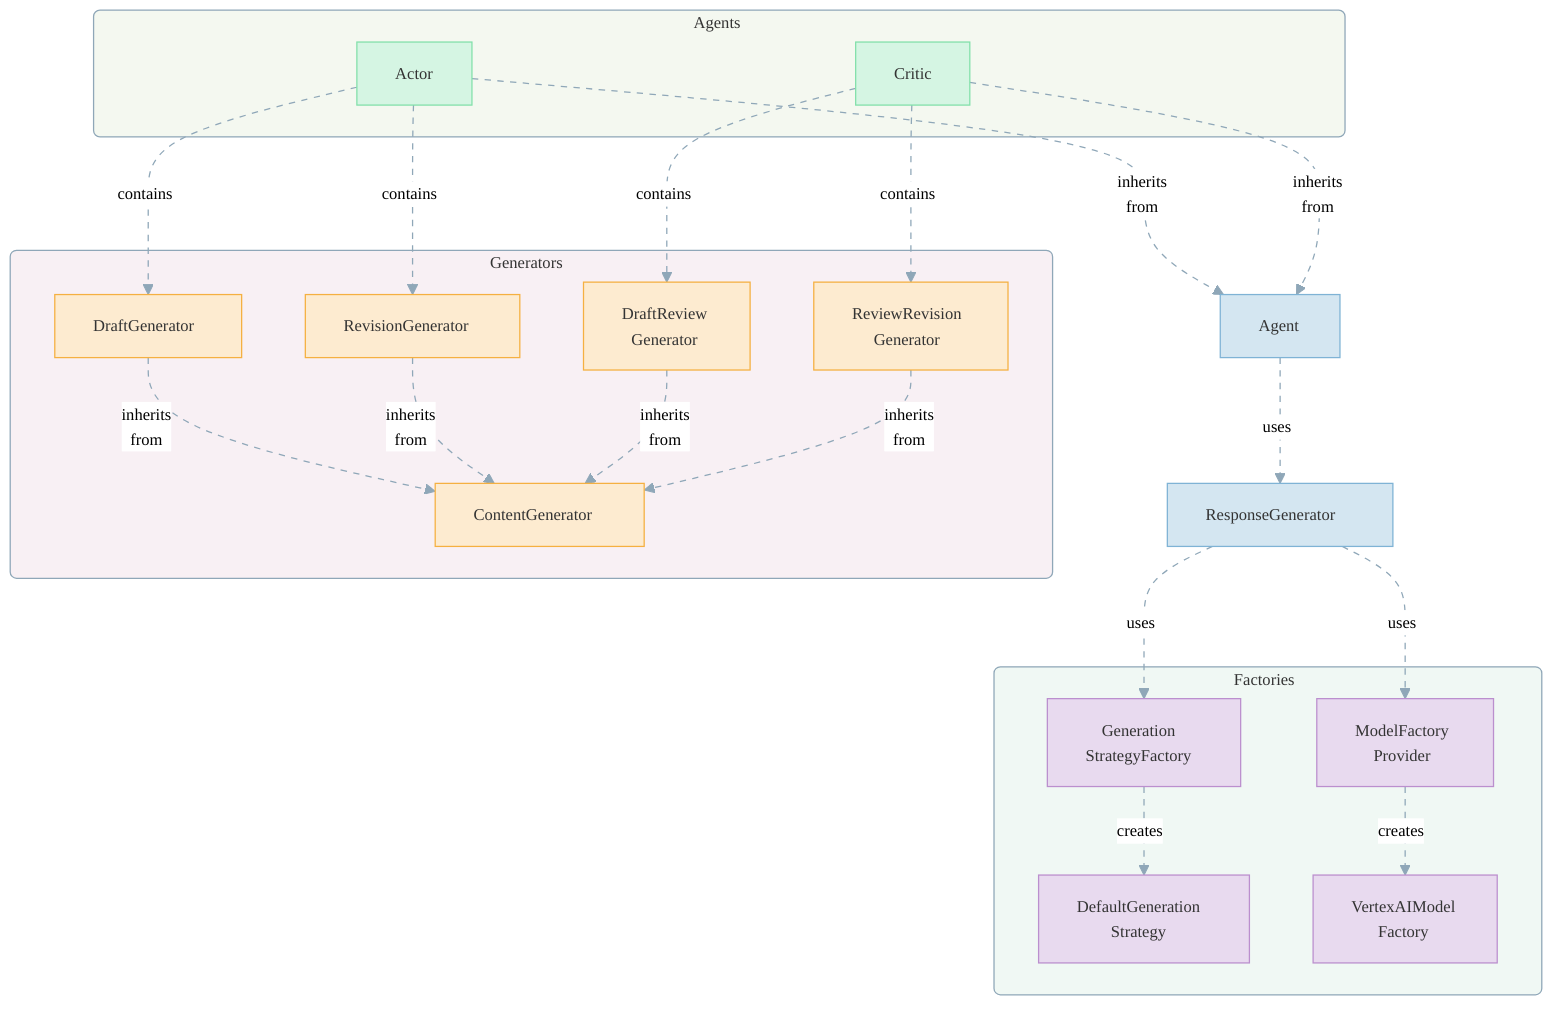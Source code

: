 %%{init: {
  'theme': 'neutral',
  'themeVariables': {
    'primaryColor': '#f0f4f8',
    'primaryTextColor': '#333',
    'primaryBorderColor': '#8fa7b8',
    'lineColor': '#8fa7b8',
    'secondaryColor': '#f8f0f4',
    'tertiaryColor': '#f4f8f0',
    'fontFamily': 'Trebuchet MS, Arial, sans-serif',
    'fontSize': '13px'
  }
}}%%

graph TD
    classDef default fill:#fff,stroke:#8fa7b8,stroke-width:1px;
    classDef entrypoint fill:#e6f3ff,color:#333,stroke:#3498db,stroke-width:2px;
    classDef core fill:#d4e6f1,color:#333,stroke:#7fb3d5;
    classDef agent fill:#d5f5e3,color:#333,stroke:#82e0aa;
    classDef generator fill:#fdebd0,color:#333,stroke:#f5b041;
    classDef factory fill:#e8daef,color:#333,stroke:#bb8fce;
    classDef strategy fill:#d6eaf8,color:#333,stroke:#85c1e9;
    classDef util fill:#f2d7d5,color:#333,stroke:#e6b0aa;

    D[Actor]
    E[Critic]
    
    D --> |inherits<br>from| F[Agent]
    E --> |inherits<br>from| F
    
    F --> |uses| H[ResponseGenerator]
    
    H --> |uses| J[Generation<br>StrategyFactory]
    H --> |uses| K[ModelFactory<br>Provider]
    
    J --> |creates| L[DefaultGeneration<br>Strategy]
    K --> |creates| M[VertexAIModel<br>Factory]
    
    D --> |contains| N[DraftGenerator]
    D --> |contains| O[RevisionGenerator]
    
    E --> |contains| P[DraftReview<br>Generator]
    E --> |contains| Q[ReviewRevision<br>Generator]
    
    N --> |inherits<br>from| R[ContentGenerator]
    O --> |inherits<br>from| R
    P --> |inherits<br>from| R
    Q --> |inherits<br>from| R

    class F,H core;
    class D,E agent;
    class J,K,L,M factory;
    class N,O,P,Q,R generator;

    linkStyle default stroke:#8fa7b8,stroke-width:1px,stroke-dasharray: 5 5;

    subgraph Agents
        D
        E
    end

    subgraph Generators
        N
        O
        P
        Q
        R
    end

    subgraph Factories
        J
        K
        L
        M
    end

    style Agents fill:#f4f8f0,stroke:#8fa7b8,stroke-width:1px,rx:5,ry:5;
    style Generators fill:#f8f0f4,stroke:#8fa7b8,stroke-width:1px,rx:5,ry:5;
    style Factories fill:#f0f8f4,stroke:#8fa7b8,stroke-width:1px,rx:5,ry:5;